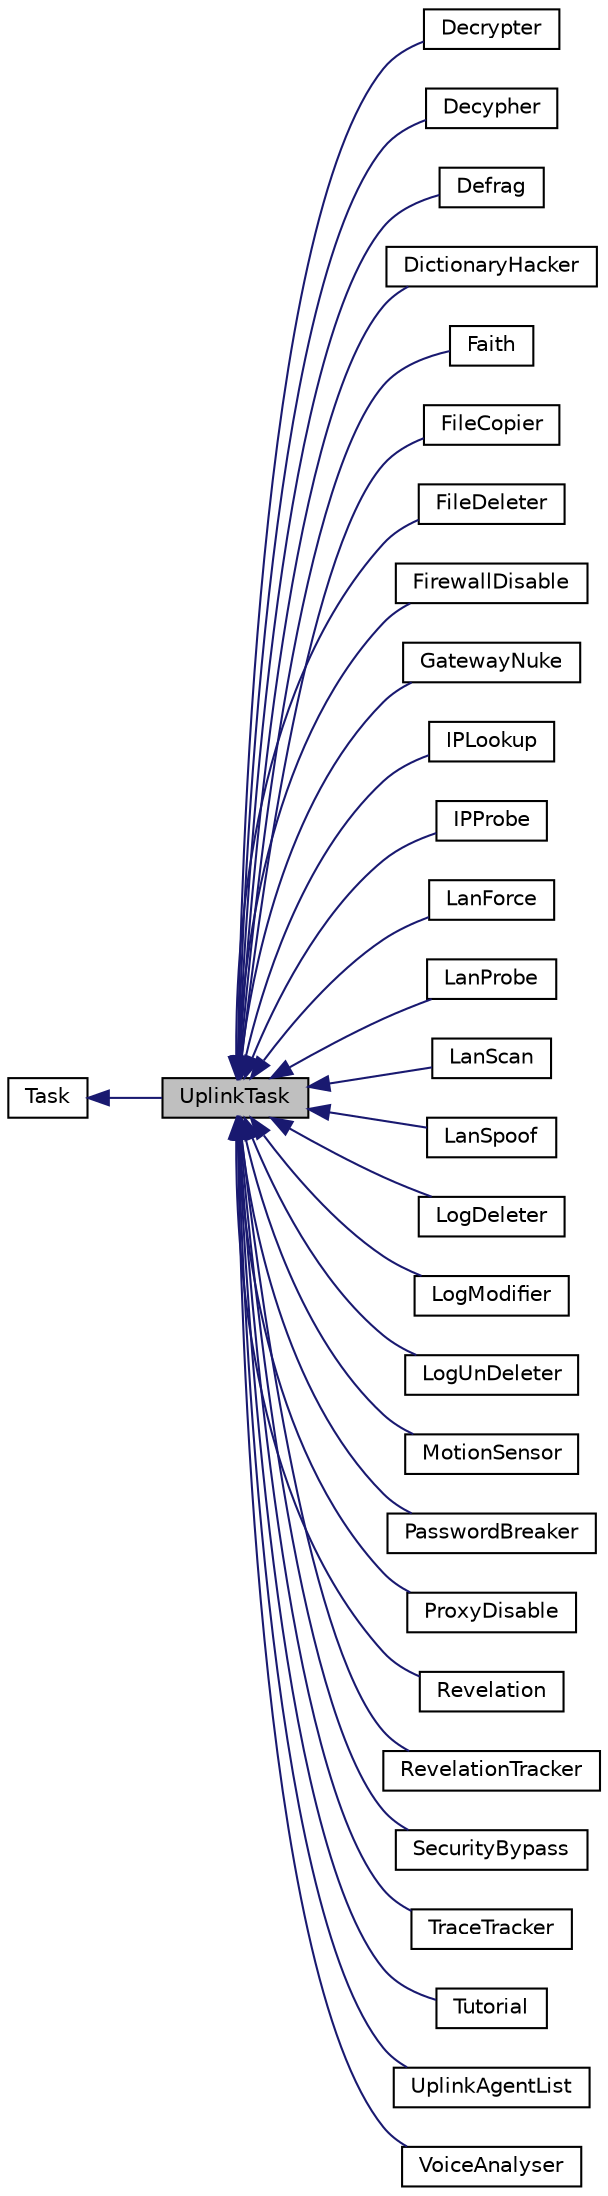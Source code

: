 digraph "UplinkTask"
{
 // LATEX_PDF_SIZE
  edge [fontname="Helvetica",fontsize="10",labelfontname="Helvetica",labelfontsize="10"];
  node [fontname="Helvetica",fontsize="10",shape=record];
  rankdir="LR";
  Node1 [label="UplinkTask",height=0.2,width=0.4,color="black", fillcolor="grey75", style="filled", fontcolor="black",tooltip=" "];
  Node2 -> Node1 [dir="back",color="midnightblue",fontsize="10",style="solid",fontname="Helvetica"];
  Node2 [label="Task",height=0.2,width=0.4,color="black", fillcolor="white", style="filled",URL="$classTask.html",tooltip="Base Task Class."];
  Node1 -> Node3 [dir="back",color="midnightblue",fontsize="10",style="solid",fontname="Helvetica"];
  Node3 [label="Decrypter",height=0.2,width=0.4,color="black", fillcolor="white", style="filled",URL="$classDecrypter.html",tooltip=" "];
  Node1 -> Node4 [dir="back",color="midnightblue",fontsize="10",style="solid",fontname="Helvetica"];
  Node4 [label="Decypher",height=0.2,width=0.4,color="black", fillcolor="white", style="filled",URL="$classDecypher.html",tooltip=" "];
  Node1 -> Node5 [dir="back",color="midnightblue",fontsize="10",style="solid",fontname="Helvetica"];
  Node5 [label="Defrag",height=0.2,width=0.4,color="black", fillcolor="white", style="filled",URL="$classDefrag.html",tooltip=" "];
  Node1 -> Node6 [dir="back",color="midnightblue",fontsize="10",style="solid",fontname="Helvetica"];
  Node6 [label="DictionaryHacker",height=0.2,width=0.4,color="black", fillcolor="white", style="filled",URL="$classDictionaryHacker.html",tooltip=" "];
  Node1 -> Node7 [dir="back",color="midnightblue",fontsize="10",style="solid",fontname="Helvetica"];
  Node7 [label="Faith",height=0.2,width=0.4,color="black", fillcolor="white", style="filled",URL="$classFaith.html",tooltip=" "];
  Node1 -> Node8 [dir="back",color="midnightblue",fontsize="10",style="solid",fontname="Helvetica"];
  Node8 [label="FileCopier",height=0.2,width=0.4,color="black", fillcolor="white", style="filled",URL="$classFileCopier.html",tooltip=" "];
  Node1 -> Node9 [dir="back",color="midnightblue",fontsize="10",style="solid",fontname="Helvetica"];
  Node9 [label="FileDeleter",height=0.2,width=0.4,color="black", fillcolor="white", style="filled",URL="$classFileDeleter.html",tooltip=" "];
  Node1 -> Node10 [dir="back",color="midnightblue",fontsize="10",style="solid",fontname="Helvetica"];
  Node10 [label="FirewallDisable",height=0.2,width=0.4,color="black", fillcolor="white", style="filled",URL="$classFirewallDisable.html",tooltip=" "];
  Node1 -> Node11 [dir="back",color="midnightblue",fontsize="10",style="solid",fontname="Helvetica"];
  Node11 [label="GatewayNuke",height=0.2,width=0.4,color="black", fillcolor="white", style="filled",URL="$classGatewayNuke.html",tooltip="Gateway nuke software driver."];
  Node1 -> Node12 [dir="back",color="midnightblue",fontsize="10",style="solid",fontname="Helvetica"];
  Node12 [label="IPLookup",height=0.2,width=0.4,color="black", fillcolor="white", style="filled",URL="$classIPLookup.html",tooltip=" "];
  Node1 -> Node13 [dir="back",color="midnightblue",fontsize="10",style="solid",fontname="Helvetica"];
  Node13 [label="IPProbe",height=0.2,width=0.4,color="black", fillcolor="white", style="filled",URL="$classIPProbe.html",tooltip=" "];
  Node1 -> Node14 [dir="back",color="midnightblue",fontsize="10",style="solid",fontname="Helvetica"];
  Node14 [label="LanForce",height=0.2,width=0.4,color="black", fillcolor="white", style="filled",URL="$classLanForce.html",tooltip=" "];
  Node1 -> Node15 [dir="back",color="midnightblue",fontsize="10",style="solid",fontname="Helvetica"];
  Node15 [label="LanProbe",height=0.2,width=0.4,color="black", fillcolor="white", style="filled",URL="$classLanProbe.html",tooltip=" "];
  Node1 -> Node16 [dir="back",color="midnightblue",fontsize="10",style="solid",fontname="Helvetica"];
  Node16 [label="LanScan",height=0.2,width=0.4,color="black", fillcolor="white", style="filled",URL="$classLanScan.html",tooltip=" "];
  Node1 -> Node17 [dir="back",color="midnightblue",fontsize="10",style="solid",fontname="Helvetica"];
  Node17 [label="LanSpoof",height=0.2,width=0.4,color="black", fillcolor="white", style="filled",URL="$classLanSpoof.html",tooltip=" "];
  Node1 -> Node18 [dir="back",color="midnightblue",fontsize="10",style="solid",fontname="Helvetica"];
  Node18 [label="LogDeleter",height=0.2,width=0.4,color="black", fillcolor="white", style="filled",URL="$classLogDeleter.html",tooltip=" "];
  Node1 -> Node19 [dir="back",color="midnightblue",fontsize="10",style="solid",fontname="Helvetica"];
  Node19 [label="LogModifier",height=0.2,width=0.4,color="black", fillcolor="white", style="filled",URL="$classLogModifier.html",tooltip=" "];
  Node1 -> Node20 [dir="back",color="midnightblue",fontsize="10",style="solid",fontname="Helvetica"];
  Node20 [label="LogUnDeleter",height=0.2,width=0.4,color="black", fillcolor="white", style="filled",URL="$classLogUnDeleter.html",tooltip=" "];
  Node1 -> Node21 [dir="back",color="midnightblue",fontsize="10",style="solid",fontname="Helvetica"];
  Node21 [label="MotionSensor",height=0.2,width=0.4,color="black", fillcolor="white", style="filled",URL="$classMotionSensor.html",tooltip=" "];
  Node1 -> Node22 [dir="back",color="midnightblue",fontsize="10",style="solid",fontname="Helvetica"];
  Node22 [label="PasswordBreaker",height=0.2,width=0.4,color="black", fillcolor="white", style="filled",URL="$classPasswordBreaker.html",tooltip=" "];
  Node1 -> Node23 [dir="back",color="midnightblue",fontsize="10",style="solid",fontname="Helvetica"];
  Node23 [label="ProxyDisable",height=0.2,width=0.4,color="black", fillcolor="white", style="filled",URL="$classProxyDisable.html",tooltip=" "];
  Node1 -> Node24 [dir="back",color="midnightblue",fontsize="10",style="solid",fontname="Helvetica"];
  Node24 [label="Revelation",height=0.2,width=0.4,color="black", fillcolor="white", style="filled",URL="$classRevelation.html",tooltip=" "];
  Node1 -> Node25 [dir="back",color="midnightblue",fontsize="10",style="solid",fontname="Helvetica"];
  Node25 [label="RevelationTracker",height=0.2,width=0.4,color="black", fillcolor="white", style="filled",URL="$classRevelationTracker.html",tooltip=" "];
  Node1 -> Node26 [dir="back",color="midnightblue",fontsize="10",style="solid",fontname="Helvetica"];
  Node26 [label="SecurityBypass",height=0.2,width=0.4,color="black", fillcolor="white", style="filled",URL="$classSecurityBypass.html",tooltip="Security Bypass Class."];
  Node1 -> Node27 [dir="back",color="midnightblue",fontsize="10",style="solid",fontname="Helvetica"];
  Node27 [label="TraceTracker",height=0.2,width=0.4,color="black", fillcolor="white", style="filled",URL="$classTraceTracker.html",tooltip=" "];
  Node1 -> Node28 [dir="back",color="midnightblue",fontsize="10",style="solid",fontname="Helvetica"];
  Node28 [label="Tutorial",height=0.2,width=0.4,color="black", fillcolor="white", style="filled",URL="$classTutorial.html",tooltip=" "];
  Node1 -> Node29 [dir="back",color="midnightblue",fontsize="10",style="solid",fontname="Helvetica"];
  Node29 [label="UplinkAgentList",height=0.2,width=0.4,color="black", fillcolor="white", style="filled",URL="$classUplinkAgentList.html",tooltip=" "];
  Node1 -> Node30 [dir="back",color="midnightblue",fontsize="10",style="solid",fontname="Helvetica"];
  Node30 [label="VoiceAnalyser",height=0.2,width=0.4,color="black", fillcolor="white", style="filled",URL="$classVoiceAnalyser.html",tooltip=" "];
}
